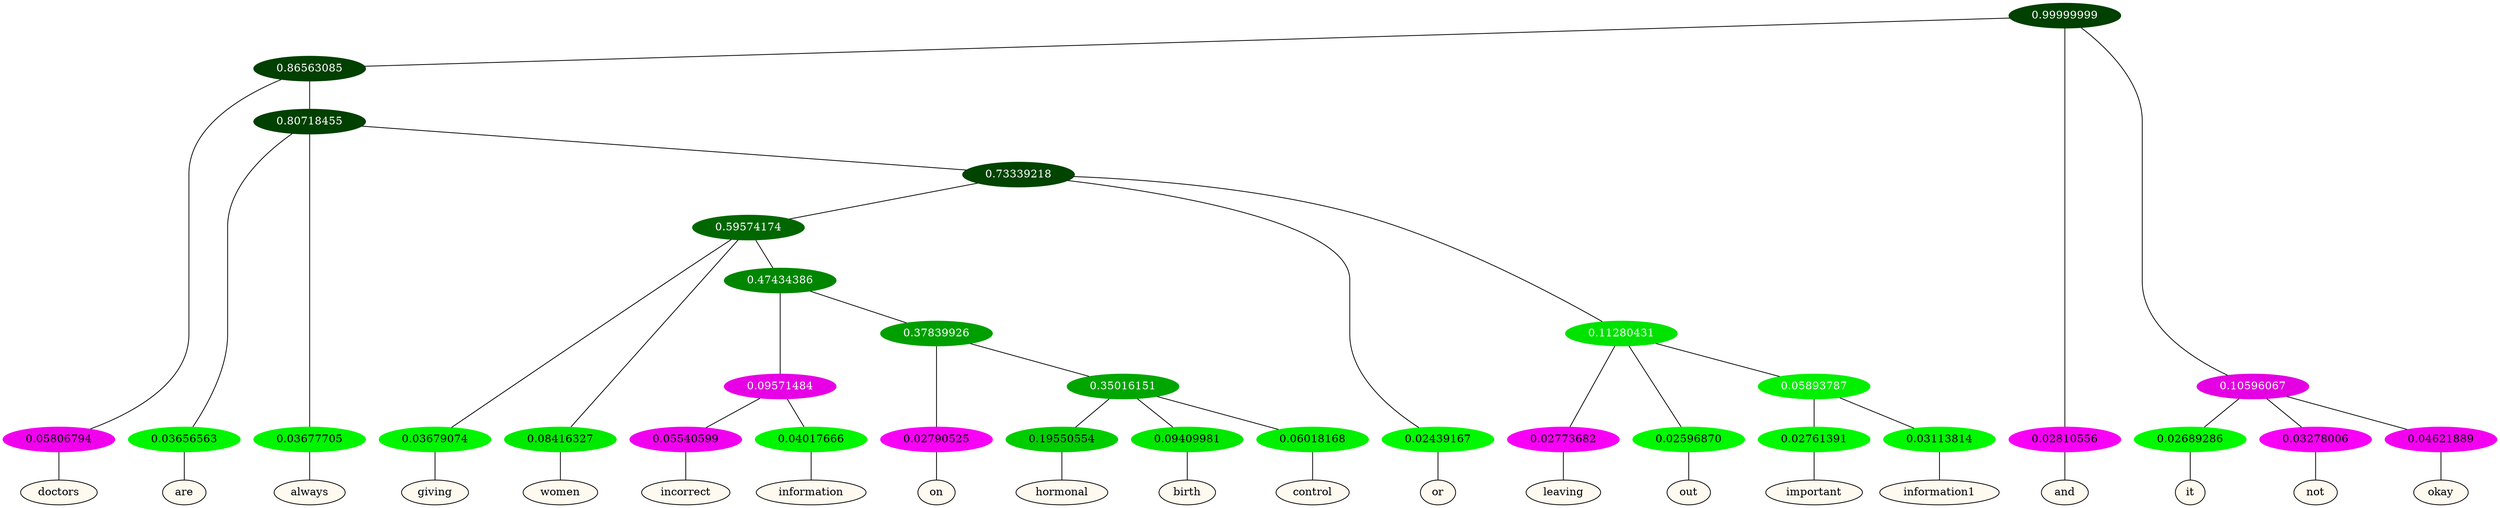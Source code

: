 graph {
	node [format=png height=0.15 nodesep=0.001 ordering=out overlap=prism overlap_scaling=0.01 ranksep=0.001 ratio=0.2 style=filled width=0.15]
	{
		rank=same
		a_w_4 [label=doctors color=black fillcolor=floralwhite style="filled,solid"]
		a_w_9 [label=are color=black fillcolor=floralwhite style="filled,solid"]
		a_w_10 [label=always color=black fillcolor=floralwhite style="filled,solid"]
		a_w_15 [label=giving color=black fillcolor=floralwhite style="filled,solid"]
		a_w_16 [label=women color=black fillcolor=floralwhite style="filled,solid"]
		a_w_25 [label=incorrect color=black fillcolor=floralwhite style="filled,solid"]
		a_w_26 [label=information color=black fillcolor=floralwhite style="filled,solid"]
		a_w_27 [label=on color=black fillcolor=floralwhite style="filled,solid"]
		a_w_29 [label=hormonal color=black fillcolor=floralwhite style="filled,solid"]
		a_w_30 [label=birth color=black fillcolor=floralwhite style="filled,solid"]
		a_w_31 [label=control color=black fillcolor=floralwhite style="filled,solid"]
		a_w_13 [label=or color=black fillcolor=floralwhite style="filled,solid"]
		a_w_18 [label=leaving color=black fillcolor=floralwhite style="filled,solid"]
		a_w_19 [label=out color=black fillcolor=floralwhite style="filled,solid"]
		a_w_23 [label=important color=black fillcolor=floralwhite style="filled,solid"]
		a_w_24 [label=information1 color=black fillcolor=floralwhite style="filled,solid"]
		a_w_2 [label=and color=black fillcolor=floralwhite style="filled,solid"]
		a_w_6 [label=it color=black fillcolor=floralwhite style="filled,solid"]
		a_w_7 [label=not color=black fillcolor=floralwhite style="filled,solid"]
		a_w_8 [label=okay color=black fillcolor=floralwhite style="filled,solid"]
	}
	a_n_4 -- a_w_4
	a_n_9 -- a_w_9
	a_n_10 -- a_w_10
	a_n_15 -- a_w_15
	a_n_16 -- a_w_16
	a_n_25 -- a_w_25
	a_n_26 -- a_w_26
	a_n_27 -- a_w_27
	a_n_29 -- a_w_29
	a_n_30 -- a_w_30
	a_n_31 -- a_w_31
	a_n_13 -- a_w_13
	a_n_18 -- a_w_18
	a_n_19 -- a_w_19
	a_n_23 -- a_w_23
	a_n_24 -- a_w_24
	a_n_2 -- a_w_2
	a_n_6 -- a_w_6
	a_n_7 -- a_w_7
	a_n_8 -- a_w_8
	{
		rank=same
		a_n_4 [label=0.05806794 color="0.835 1.000 0.942" fontcolor=black]
		a_n_9 [label=0.03656563 color="0.334 1.000 0.963" fontcolor=black]
		a_n_10 [label=0.03677705 color="0.334 1.000 0.963" fontcolor=black]
		a_n_15 [label=0.03679074 color="0.334 1.000 0.963" fontcolor=black]
		a_n_16 [label=0.08416327 color="0.334 1.000 0.916" fontcolor=black]
		a_n_25 [label=0.05540599 color="0.835 1.000 0.945" fontcolor=black]
		a_n_26 [label=0.04017666 color="0.334 1.000 0.960" fontcolor=black]
		a_n_27 [label=0.02790525 color="0.835 1.000 0.972" fontcolor=black]
		a_n_29 [label=0.19550554 color="0.334 1.000 0.804" fontcolor=black]
		a_n_30 [label=0.09409981 color="0.334 1.000 0.906" fontcolor=black]
		a_n_31 [label=0.06018168 color="0.334 1.000 0.940" fontcolor=black]
		a_n_13 [label=0.02439167 color="0.334 1.000 0.976" fontcolor=black]
		a_n_18 [label=0.02773682 color="0.835 1.000 0.972" fontcolor=black]
		a_n_19 [label=0.02596870 color="0.334 1.000 0.974" fontcolor=black]
		a_n_23 [label=0.02761391 color="0.334 1.000 0.972" fontcolor=black]
		a_n_24 [label=0.03113814 color="0.334 1.000 0.969" fontcolor=black]
		a_n_2 [label=0.02810556 color="0.835 1.000 0.972" fontcolor=black]
		a_n_6 [label=0.02689286 color="0.334 1.000 0.973" fontcolor=black]
		a_n_7 [label=0.03278006 color="0.835 1.000 0.967" fontcolor=black]
		a_n_8 [label=0.04621889 color="0.835 1.000 0.954" fontcolor=black]
	}
	a_n_0 [label=0.99999999 color="0.334 1.000 0.250" fontcolor=grey99]
	a_n_1 [label=0.86563085 color="0.334 1.000 0.250" fontcolor=grey99]
	a_n_0 -- a_n_1
	a_n_0 -- a_n_2
	a_n_3 [label=0.10596067 color="0.835 1.000 0.894" fontcolor=grey99]
	a_n_0 -- a_n_3
	a_n_1 -- a_n_4
	a_n_5 [label=0.80718455 color="0.334 1.000 0.250" fontcolor=grey99]
	a_n_1 -- a_n_5
	a_n_3 -- a_n_6
	a_n_3 -- a_n_7
	a_n_3 -- a_n_8
	a_n_5 -- a_n_9
	a_n_5 -- a_n_10
	a_n_11 [label=0.73339218 color="0.334 1.000 0.267" fontcolor=grey99]
	a_n_5 -- a_n_11
	a_n_12 [label=0.59574174 color="0.334 1.000 0.404" fontcolor=grey99]
	a_n_11 -- a_n_12
	a_n_11 -- a_n_13
	a_n_14 [label=0.11280431 color="0.334 1.000 0.887" fontcolor=grey99]
	a_n_11 -- a_n_14
	a_n_12 -- a_n_15
	a_n_12 -- a_n_16
	a_n_17 [label=0.47434386 color="0.334 1.000 0.526" fontcolor=grey99]
	a_n_12 -- a_n_17
	a_n_14 -- a_n_18
	a_n_14 -- a_n_19
	a_n_20 [label=0.05893787 color="0.334 1.000 0.941" fontcolor=grey99]
	a_n_14 -- a_n_20
	a_n_21 [label=0.09571484 color="0.835 1.000 0.904" fontcolor=grey99]
	a_n_17 -- a_n_21
	a_n_22 [label=0.37839926 color="0.334 1.000 0.622" fontcolor=grey99]
	a_n_17 -- a_n_22
	a_n_20 -- a_n_23
	a_n_20 -- a_n_24
	a_n_21 -- a_n_25
	a_n_21 -- a_n_26
	a_n_22 -- a_n_27
	a_n_28 [label=0.35016151 color="0.334 1.000 0.650" fontcolor=grey99]
	a_n_22 -- a_n_28
	a_n_28 -- a_n_29
	a_n_28 -- a_n_30
	a_n_28 -- a_n_31
}

